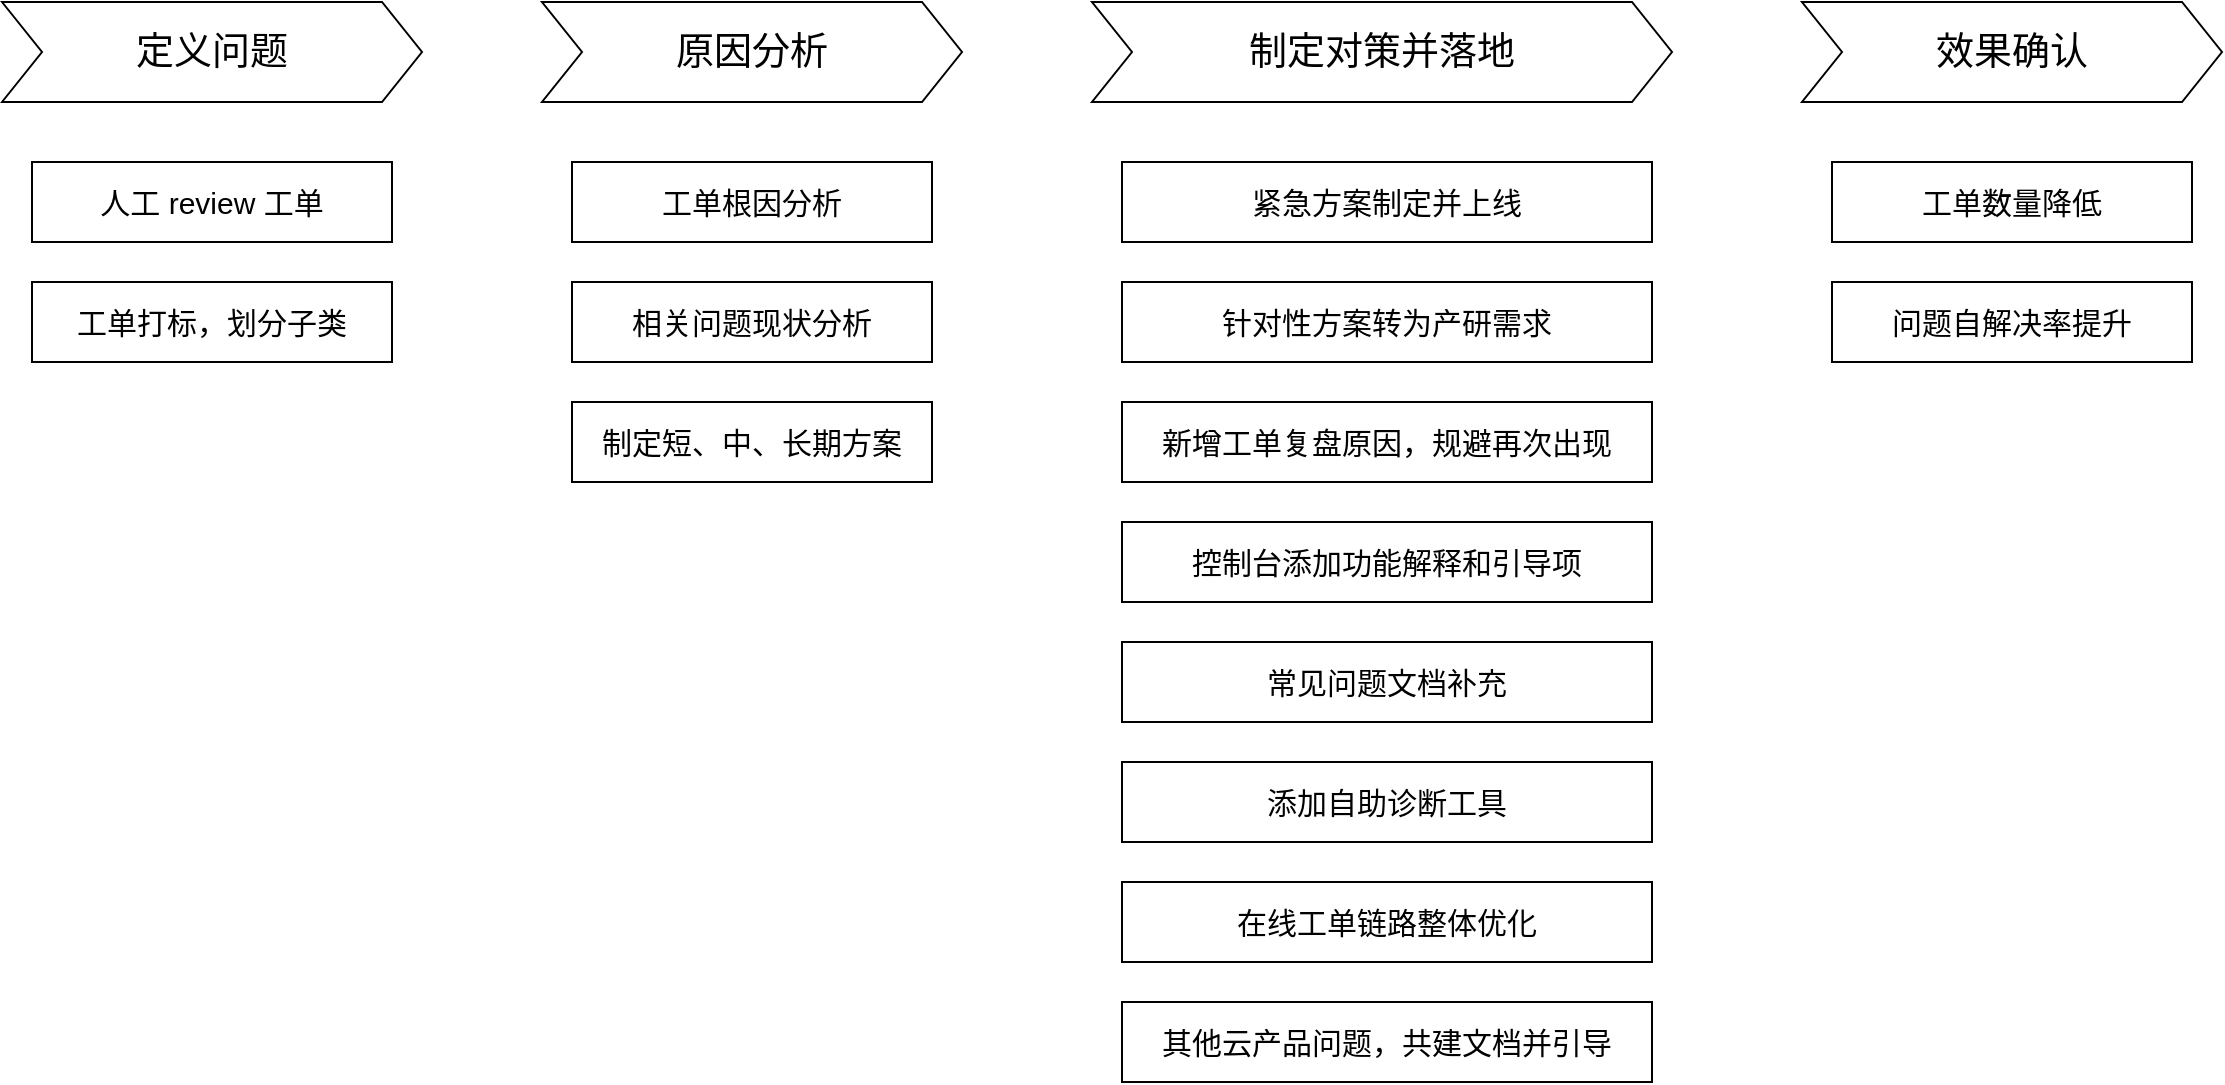<mxfile version="20.8.20" type="github">
  <diagram name="第 1 页" id="jAH6I3IOkSeIYaJlYLmv">
    <mxGraphModel dx="1492" dy="822" grid="1" gridSize="10" guides="1" tooltips="1" connect="1" arrows="1" fold="1" page="1" pageScale="1" pageWidth="1169" pageHeight="827" math="0" shadow="0">
      <root>
        <mxCell id="0" />
        <mxCell id="1" parent="0" />
        <mxCell id="-e_T0THhtZngEHOnKHvQ-1" value="&lt;font style=&quot;font-size: 19px;&quot;&gt;定义问题&lt;/font&gt;" style="shape=step;perimeter=stepPerimeter;whiteSpace=wrap;html=1;fixedSize=1;" vertex="1" parent="1">
          <mxGeometry x="40" y="40" width="210" height="50" as="geometry" />
        </mxCell>
        <mxCell id="-e_T0THhtZngEHOnKHvQ-2" value="&lt;font style=&quot;font-size: 19px;&quot;&gt;原因分析&lt;/font&gt;" style="shape=step;perimeter=stepPerimeter;whiteSpace=wrap;html=1;fixedSize=1;" vertex="1" parent="1">
          <mxGeometry x="310" y="40" width="210" height="50" as="geometry" />
        </mxCell>
        <mxCell id="-e_T0THhtZngEHOnKHvQ-3" value="&lt;span style=&quot;font-size: 19px;&quot;&gt;制定对策并落地&lt;/span&gt;" style="shape=step;perimeter=stepPerimeter;whiteSpace=wrap;html=1;fixedSize=1;" vertex="1" parent="1">
          <mxGeometry x="585" y="40" width="290" height="50" as="geometry" />
        </mxCell>
        <mxCell id="-e_T0THhtZngEHOnKHvQ-4" value="&lt;span style=&quot;font-size: 19px;&quot;&gt;效果确认&lt;/span&gt;" style="shape=step;perimeter=stepPerimeter;whiteSpace=wrap;html=1;fixedSize=1;" vertex="1" parent="1">
          <mxGeometry x="940" y="40" width="210" height="50" as="geometry" />
        </mxCell>
        <mxCell id="-e_T0THhtZngEHOnKHvQ-6" value="人工 review 工单" style="rounded=0;whiteSpace=wrap;html=1;fontSize=15;align=center;glass=0;" vertex="1" parent="1">
          <mxGeometry x="55" y="120" width="180" height="40" as="geometry" />
        </mxCell>
        <mxCell id="-e_T0THhtZngEHOnKHvQ-8" value="工单打标，划分子类" style="rounded=0;whiteSpace=wrap;html=1;fontSize=15;align=center;glass=0;" vertex="1" parent="1">
          <mxGeometry x="55" y="180" width="180" height="40" as="geometry" />
        </mxCell>
        <mxCell id="-e_T0THhtZngEHOnKHvQ-9" value="工单根因分析" style="rounded=0;whiteSpace=wrap;html=1;fontSize=15;align=center;glass=0;" vertex="1" parent="1">
          <mxGeometry x="325" y="120" width="180" height="40" as="geometry" />
        </mxCell>
        <mxCell id="-e_T0THhtZngEHOnKHvQ-10" value="相关问题现状分析" style="rounded=0;whiteSpace=wrap;html=1;fontSize=15;align=center;glass=0;" vertex="1" parent="1">
          <mxGeometry x="325" y="180" width="180" height="40" as="geometry" />
        </mxCell>
        <mxCell id="-e_T0THhtZngEHOnKHvQ-11" value="紧急方案制定并上线" style="rounded=0;whiteSpace=wrap;html=1;fontSize=15;align=center;glass=0;" vertex="1" parent="1">
          <mxGeometry x="600" y="120" width="265" height="40" as="geometry" />
        </mxCell>
        <mxCell id="-e_T0THhtZngEHOnKHvQ-12" value="针对性方案转为产研需求" style="rounded=0;whiteSpace=wrap;html=1;fontSize=15;align=center;glass=0;" vertex="1" parent="1">
          <mxGeometry x="600" y="180" width="265" height="40" as="geometry" />
        </mxCell>
        <mxCell id="-e_T0THhtZngEHOnKHvQ-13" value="制定短、中、长期方案" style="rounded=0;whiteSpace=wrap;html=1;fontSize=15;align=center;glass=0;" vertex="1" parent="1">
          <mxGeometry x="325" y="240" width="180" height="40" as="geometry" />
        </mxCell>
        <mxCell id="-e_T0THhtZngEHOnKHvQ-14" value="新增工单复盘原因，规避再次出现" style="rounded=0;whiteSpace=wrap;html=1;fontSize=15;align=center;glass=0;" vertex="1" parent="1">
          <mxGeometry x="600" y="240" width="265" height="40" as="geometry" />
        </mxCell>
        <mxCell id="-e_T0THhtZngEHOnKHvQ-15" value="控制台添加功能解释和引导项" style="rounded=0;whiteSpace=wrap;html=1;fontSize=15;align=center;glass=0;" vertex="1" parent="1">
          <mxGeometry x="600" y="300" width="265" height="40" as="geometry" />
        </mxCell>
        <mxCell id="-e_T0THhtZngEHOnKHvQ-16" value="常见问题文档补充" style="rounded=0;whiteSpace=wrap;html=1;fontSize=15;align=center;glass=0;" vertex="1" parent="1">
          <mxGeometry x="600" y="360" width="265" height="40" as="geometry" />
        </mxCell>
        <mxCell id="-e_T0THhtZngEHOnKHvQ-17" value="其他云产品问题，共建文档并引导" style="rounded=0;whiteSpace=wrap;html=1;fontSize=15;align=center;glass=0;" vertex="1" parent="1">
          <mxGeometry x="600" y="540" width="265" height="40" as="geometry" />
        </mxCell>
        <mxCell id="-e_T0THhtZngEHOnKHvQ-18" value="添加自助诊断工具" style="rounded=0;whiteSpace=wrap;html=1;fontSize=15;align=center;glass=0;" vertex="1" parent="1">
          <mxGeometry x="600" y="420" width="265" height="40" as="geometry" />
        </mxCell>
        <mxCell id="-e_T0THhtZngEHOnKHvQ-19" value="在线工单链路整体优化" style="rounded=0;whiteSpace=wrap;html=1;fontSize=15;align=center;glass=0;" vertex="1" parent="1">
          <mxGeometry x="600" y="480" width="265" height="40" as="geometry" />
        </mxCell>
        <mxCell id="-e_T0THhtZngEHOnKHvQ-20" value="工单数量降低" style="rounded=0;whiteSpace=wrap;html=1;fontSize=15;align=center;glass=0;" vertex="1" parent="1">
          <mxGeometry x="955" y="120" width="180" height="40" as="geometry" />
        </mxCell>
        <mxCell id="-e_T0THhtZngEHOnKHvQ-21" value="问题自解决率提升" style="rounded=0;whiteSpace=wrap;html=1;fontSize=15;align=center;glass=0;" vertex="1" parent="1">
          <mxGeometry x="955" y="180" width="180" height="40" as="geometry" />
        </mxCell>
      </root>
    </mxGraphModel>
  </diagram>
</mxfile>
